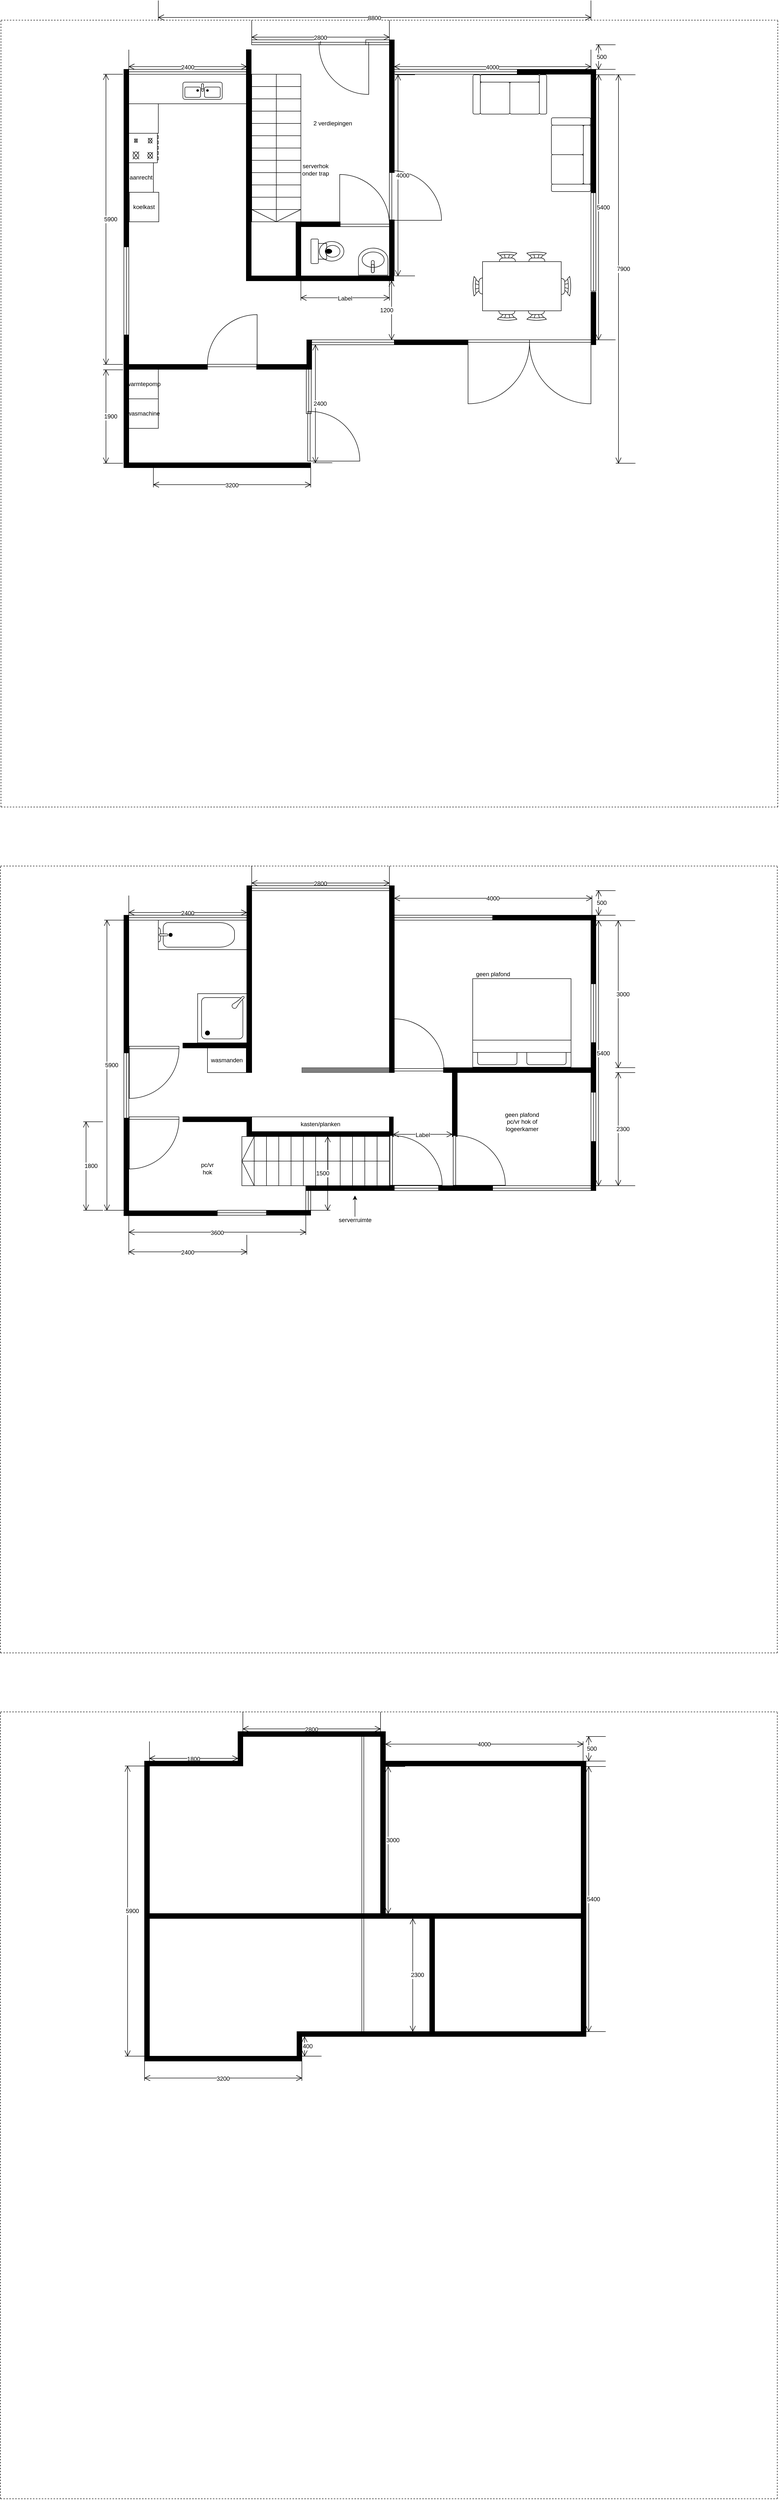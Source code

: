 <mxfile version="12.3.2" type="device" pages="1"><diagram name="Page-1" id="38b20595-45e3-9b7f-d5ca-b57f44c5b66d"><mxGraphModel dx="1422" dy="815" grid="1" gridSize="10" guides="1" tooltips="1" connect="0" arrows="0" fold="1" page="1" pageScale="1" pageWidth="1654" pageHeight="1169" background="#ffffff" math="0" shadow="0"><root><mxCell id="0"/><mxCell id="1" parent="0"/><mxCell id="1JDMGnojku8wExI22cnZ-4" value="" style="verticalLabelPosition=bottom;html=1;verticalAlign=top;align=center;shape=mxgraph.floorplan.wall;fillColor=#000000;direction=south;" parent="1" vertex="1"><mxGeometry x="290" y="140" width="10" height="360" as="geometry"/></mxCell><mxCell id="1JDMGnojku8wExI22cnZ-6" value="" style="verticalLabelPosition=bottom;html=1;verticalAlign=top;align=center;shape=mxgraph.floorplan.stairs;direction=south;fillColor=none;rotation=0;" parent="1" vertex="1"><mxGeometry x="550" y="150" width="100" height="300" as="geometry"/></mxCell><mxCell id="1JDMGnojku8wExI22cnZ-8" value="" style="rounded=0;whiteSpace=wrap;html=1;fillColor=none;" parent="1" vertex="1"><mxGeometry x="300" y="150" width="240" height="60" as="geometry"/></mxCell><mxCell id="1JDMGnojku8wExI22cnZ-10" value="koelkast" style="rounded=0;whiteSpace=wrap;html=1;fillColor=none;" parent="1" vertex="1"><mxGeometry x="301" y="390" width="60" height="60" as="geometry"/></mxCell><mxCell id="1JDMGnojku8wExI22cnZ-11" value="aanrecht" style="rounded=0;whiteSpace=wrap;html=1;fillColor=none;" parent="1" vertex="1"><mxGeometry x="300" y="330" width="50" height="60" as="geometry"/></mxCell><mxCell id="1JDMGnojku8wExI22cnZ-14" value="" style="verticalLabelPosition=bottom;html=1;verticalAlign=top;align=center;shape=mxgraph.floorplan.doorRight;aspect=fixed;fillColor=none;" parent="1" vertex="1"><mxGeometry x="687" y="85" width="101" height="107.29" as="geometry"/></mxCell><mxCell id="1JDMGnojku8wExI22cnZ-16" value="" style="verticalLabelPosition=bottom;html=1;verticalAlign=top;align=center;shape=mxgraph.floorplan.wall;fillColor=#000000;direction=south;" parent="1" vertex="1"><mxGeometry x="830" y="80" width="10" height="270" as="geometry"/></mxCell><UserObject label="2 verdiepingen" placeholders="1" name="Variable" id="1JDMGnojku8wExI22cnZ-18"><mxCell style="text;html=1;strokeColor=none;fillColor=none;align=center;verticalAlign=middle;whiteSpace=wrap;overflow=hidden;" parent="1" vertex="1"><mxGeometry x="670" y="240" width="90" height="20" as="geometry"/></mxCell></UserObject><mxCell id="1JDMGnojku8wExI22cnZ-28" value="" style="verticalLabelPosition=bottom;html=1;verticalAlign=top;align=center;shape=mxgraph.floorplan.wallCorner;fillColor=#000000;direction=south;" parent="1" vertex="1"><mxGeometry x="1090" y="140" width="160" height="250" as="geometry"/></mxCell><mxCell id="1JDMGnojku8wExI22cnZ-29" value="" style="verticalLabelPosition=bottom;html=1;verticalAlign=top;align=center;shape=mxgraph.floorplan.window;fillColor=none;" parent="1" vertex="1"><mxGeometry x="840" y="140" width="250" height="10" as="geometry"/></mxCell><mxCell id="1JDMGnojku8wExI22cnZ-30" value="" style="verticalLabelPosition=bottom;html=1;verticalAlign=top;align=center;shape=mxgraph.floorplan.window;fillColor=none;" parent="1" vertex="1"><mxGeometry x="550" y="80" width="140" height="10" as="geometry"/></mxCell><mxCell id="1JDMGnojku8wExI22cnZ-32" value="" style="verticalLabelPosition=bottom;html=1;verticalAlign=top;align=center;shape=mxgraph.floorplan.window;fillColor=none;" parent="1" vertex="1"><mxGeometry x="300" y="140" width="240" height="10" as="geometry"/></mxCell><mxCell id="1JDMGnojku8wExI22cnZ-33" value="" style="verticalLabelPosition=bottom;html=1;verticalAlign=top;align=center;shape=mxgraph.floorplan.doorLeft;aspect=fixed;fillColor=none;rotation=-90;" parent="1" vertex="1"><mxGeometry x="833" y="343" width="101" height="107.06" as="geometry"/></mxCell><mxCell id="1JDMGnojku8wExI22cnZ-49" value="" style="endArrow=none;dashed=1;html=1;" parent="1" edge="1"><mxGeometry width="50" height="50" relative="1" as="geometry"><mxPoint x="40" y="40" as="sourcePoint"/><mxPoint x="1620" y="40" as="targetPoint"/></mxGeometry></mxCell><mxCell id="1JDMGnojku8wExI22cnZ-50" value="" style="endArrow=none;dashed=1;html=1;" parent="1" edge="1"><mxGeometry width="50" height="50" relative="1" as="geometry"><mxPoint x="40" y="1640" as="sourcePoint"/><mxPoint x="1620" y="1640" as="targetPoint"/></mxGeometry></mxCell><mxCell id="1JDMGnojku8wExI22cnZ-51" value="" style="endArrow=none;dashed=1;html=1;" parent="1" edge="1"><mxGeometry width="50" height="50" relative="1" as="geometry"><mxPoint x="1620" y="1640" as="sourcePoint"/><mxPoint x="1620" y="40" as="targetPoint"/></mxGeometry></mxCell><mxCell id="1JDMGnojku8wExI22cnZ-53" value="" style="verticalLabelPosition=bottom;html=1;verticalAlign=top;align=center;shape=mxgraph.floorplan.sink_double;fillColor=none;" parent="1" vertex="1"><mxGeometry x="410" y="166" width="80" height="35" as="geometry"/></mxCell><mxCell id="1JDMGnojku8wExI22cnZ-55" value="" style="verticalLabelPosition=bottom;html=1;verticalAlign=top;align=center;shape=mxgraph.floorplan.toilet;fillColor=none;rotation=-90;" parent="1" vertex="1"><mxGeometry x="679" y="476.5" width="50" height="67" as="geometry"/></mxCell><mxCell id="1JDMGnojku8wExI22cnZ-56" value="" style="verticalLabelPosition=bottom;html=1;verticalAlign=top;align=center;shape=mxgraph.floorplan.wallCorner;fillColor=#000000;direction=north;" parent="1" vertex="1"><mxGeometry x="539" y="100" width="300" height="470" as="geometry"/></mxCell><mxCell id="1JDMGnojku8wExI22cnZ-57" value="" style="verticalLabelPosition=bottom;html=1;verticalAlign=top;align=center;shape=mxgraph.floorplan.wall;fillColor=#000000;direction=south;" parent="1" vertex="1"><mxGeometry x="830" y="446" width="10" height="114" as="geometry"/></mxCell><mxCell id="1JDMGnojku8wExI22cnZ-59" value="" style="verticalLabelPosition=bottom;html=1;verticalAlign=top;align=center;shape=mxgraph.floorplan.doorRight;aspect=fixed;fillColor=none;rotation=-180;" parent="1" vertex="1"><mxGeometry x="729" y="352.5" width="101" height="107.29" as="geometry"/></mxCell><mxCell id="1JDMGnojku8wExI22cnZ-61" value="" style="verticalLabelPosition=bottom;html=1;verticalAlign=top;align=center;shape=mxgraph.floorplan.sink_1;fillColor=none;rotation=180;" parent="1" vertex="1"><mxGeometry x="767" y="503.5" width="60" height="55" as="geometry"/></mxCell><mxCell id="1JDMGnojku8wExI22cnZ-64" value="" style="verticalLabelPosition=bottom;html=1;verticalAlign=top;align=center;shape=mxgraph.floorplan.doorDouble;aspect=fixed;fillColor=none;" parent="1" vertex="1"><mxGeometry x="990" y="690" width="250" height="133" as="geometry"/></mxCell><mxCell id="1JDMGnojku8wExI22cnZ-66" value="" style="verticalLabelPosition=bottom;html=1;verticalAlign=top;align=center;shape=mxgraph.floorplan.window;fillColor=none;" parent="1" vertex="1"><mxGeometry x="670" y="690" width="170" height="10" as="geometry"/></mxCell><mxCell id="1JDMGnojku8wExI22cnZ-67" value="" style="verticalLabelPosition=bottom;html=1;verticalAlign=top;align=center;shape=mxgraph.floorplan.window;fillColor=none;" parent="1" vertex="1"><mxGeometry x="782" y="80" width="48" height="10" as="geometry"/></mxCell><mxCell id="1JDMGnojku8wExI22cnZ-68" value="" style="verticalLabelPosition=bottom;html=1;verticalAlign=top;align=center;shape=mxgraph.floorplan.doorLeft;aspect=fixed;fillColor=none;rotation=-90;" parent="1" vertex="1"><mxGeometry x="667" y="832.5" width="101" height="107.29" as="geometry"/></mxCell><mxCell id="1JDMGnojku8wExI22cnZ-70" value="" style="verticalLabelPosition=bottom;html=1;verticalAlign=top;align=center;shape=mxgraph.floorplan.window;fillColor=none;rotation=90;" parent="1" vertex="1"><mxGeometry x="621" y="790" width="90" height="10" as="geometry"/></mxCell><mxCell id="1JDMGnojku8wExI22cnZ-74" value="" style="verticalLabelPosition=bottom;html=1;verticalAlign=top;align=center;shape=mxgraph.floorplan.wall;fillColor=#000000;" parent="1" vertex="1"><mxGeometry x="560" y="740" width="112" height="10" as="geometry"/></mxCell><mxCell id="1JDMGnojku8wExI22cnZ-77" value="" style="verticalLabelPosition=bottom;html=1;verticalAlign=top;align=center;shape=mxgraph.floorplan.doorLeft;aspect=fixed;fillColor=none;rotation=180;" parent="1" vertex="1"><mxGeometry x="460" y="637.5" width="101" height="107.29" as="geometry"/></mxCell><mxCell id="1JDMGnojku8wExI22cnZ-80" value="" style="verticalLabelPosition=bottom;html=1;verticalAlign=top;align=center;shape=mxgraph.floorplan.window;fillColor=none;rotation=-90;" parent="1" vertex="1"><mxGeometry x="203" y="588" width="184" height="10" as="geometry"/></mxCell><mxCell id="1JDMGnojku8wExI22cnZ-85" value="" style="verticalLabelPosition=bottom;html=1;verticalAlign=top;align=center;shape=mxgraph.floorplan.wall;fillColor=#000000;" parent="1" vertex="1"><mxGeometry x="300" y="740" width="160" height="10" as="geometry"/></mxCell><mxCell id="1JDMGnojku8wExI22cnZ-86" value="" style="endArrow=none;dashed=1;html=1;" parent="1" edge="1"><mxGeometry width="50" height="50" relative="1" as="geometry"><mxPoint x="40" y="1640" as="sourcePoint"/><mxPoint x="40" y="40" as="targetPoint"/></mxGeometry></mxCell><mxCell id="1JDMGnojku8wExI22cnZ-93" value="" style="verticalLabelPosition=bottom;html=1;verticalAlign=top;align=center;shape=mxgraph.floorplan.wallCorner;fillColor=#000000;direction=north;" parent="1" vertex="1"><mxGeometry x="290" y="680" width="380" height="270" as="geometry"/></mxCell><mxCell id="1JDMGnojku8wExI22cnZ-94" value="" style="verticalLabelPosition=bottom;html=1;verticalAlign=top;align=center;shape=mxgraph.floorplan.window;fillColor=none;rotation=90;" parent="1" vertex="1"><mxGeometry x="1145" y="486" width="200" height="10" as="geometry"/></mxCell><mxCell id="1JDMGnojku8wExI22cnZ-95" value="" style="verticalLabelPosition=bottom;html=1;verticalAlign=top;align=center;shape=mxgraph.floorplan.wall;fillColor=#000000;direction=south;" parent="1" vertex="1"><mxGeometry x="1240" y="593" width="10" height="107" as="geometry"/></mxCell><mxCell id="1JDMGnojku8wExI22cnZ-96" value="1200" style="shape=dimension;direction=north;whiteSpace=wrap;html=1;align=right;points=[];verticalAlign=middle;labelBackgroundColor=#ffffff;fillColor=none;" parent="1" vertex="1"><mxGeometry x="800" y="570" width="40" height="120" as="geometry"/></mxCell><mxCell id="1JDMGnojku8wExI22cnZ-99" value="" style="verticalLabelPosition=bottom;html=1;verticalAlign=top;align=center;shape=mxgraph.floorplan.wall;fillColor=#000000;" parent="1" vertex="1"><mxGeometry x="840" y="690" width="150" height="10" as="geometry"/></mxCell><mxCell id="1JDMGnojku8wExI22cnZ-100" value="" style="verticalLabelPosition=bottom;html=1;verticalAlign=top;align=center;shape=mxgraph.floorplan.wall;fillColor=#000000;direction=south;" parent="1" vertex="1"><mxGeometry x="662" y="690" width="10" height="50" as="geometry"/></mxCell><mxCell id="1JDMGnojku8wExI22cnZ-101" value="" style="endArrow=none;dashed=1;html=1;" parent="1" edge="1"><mxGeometry width="50" height="50" relative="1" as="geometry"><mxPoint x="39" y="1760" as="sourcePoint"/><mxPoint x="1619" y="1760" as="targetPoint"/></mxGeometry></mxCell><mxCell id="1JDMGnojku8wExI22cnZ-102" value="" style="endArrow=none;dashed=1;html=1;" parent="1" edge="1"><mxGeometry width="50" height="50" relative="1" as="geometry"><mxPoint x="39" y="3360" as="sourcePoint"/><mxPoint x="1619" y="3360" as="targetPoint"/></mxGeometry></mxCell><mxCell id="1JDMGnojku8wExI22cnZ-103" value="" style="endArrow=none;dashed=1;html=1;" parent="1" edge="1"><mxGeometry width="50" height="50" relative="1" as="geometry"><mxPoint x="1619" y="3360" as="sourcePoint"/><mxPoint x="1619" y="1760" as="targetPoint"/></mxGeometry></mxCell><mxCell id="1JDMGnojku8wExI22cnZ-104" value="" style="endArrow=none;dashed=1;html=1;" parent="1" edge="1"><mxGeometry width="50" height="50" relative="1" as="geometry"><mxPoint x="39" y="3360" as="sourcePoint"/><mxPoint x="39" y="1760" as="targetPoint"/></mxGeometry></mxCell><mxCell id="1JDMGnojku8wExI22cnZ-106" value="2400" style="shape=dimension;whiteSpace=wrap;html=1;align=center;points=[];verticalAlign=bottom;spacingBottom=-5;labelBackgroundColor=#ffffff;fillColor=none;" parent="1" vertex="1"><mxGeometry x="300" y="100" width="240" height="40" as="geometry"/></mxCell><mxCell id="1JDMGnojku8wExI22cnZ-107" value="2800" style="shape=dimension;whiteSpace=wrap;html=1;align=center;points=[];verticalAlign=bottom;spacingBottom=-5;labelBackgroundColor=#ffffff;fillColor=none;" parent="1" vertex="1"><mxGeometry x="550" y="40" width="280" height="40" as="geometry"/></mxCell><mxCell id="1JDMGnojku8wExI22cnZ-108" value="8800" style="shape=dimension;whiteSpace=wrap;html=1;align=center;points=[];verticalAlign=bottom;spacingBottom=-5;labelBackgroundColor=#ffffff;fillColor=none;" parent="1" vertex="1"><mxGeometry x="360" width="880" height="40" as="geometry"/></mxCell><mxCell id="1JDMGnojku8wExI22cnZ-109" value="7900" style="shape=dimension;direction=south;whiteSpace=wrap;html=1;align=left;points=[];verticalAlign=middle;labelBackgroundColor=#ffffff;fillColor=none;" parent="1" vertex="1"><mxGeometry x="1290.5" y="151" width="40" height="790" as="geometry"/></mxCell><mxCell id="1JDMGnojku8wExI22cnZ-111" value="5400" style="shape=dimension;direction=south;whiteSpace=wrap;html=1;align=left;points=[];verticalAlign=middle;labelBackgroundColor=#ffffff;fillColor=none;" parent="1" vertex="1"><mxGeometry x="1250" y="151" width="40" height="539" as="geometry"/></mxCell><mxCell id="1JDMGnojku8wExI22cnZ-112" value="2400&lt;br&gt;" style="shape=dimension;direction=south;whiteSpace=wrap;html=1;align=left;points=[];verticalAlign=middle;labelBackgroundColor=#ffffff;fillColor=none;" parent="1" vertex="1"><mxGeometry x="674" y="700" width="40" height="240" as="geometry"/></mxCell><mxCell id="1JDMGnojku8wExI22cnZ-113" value="500" style="shape=dimension;direction=south;whiteSpace=wrap;html=1;align=left;points=[];verticalAlign=middle;labelBackgroundColor=#ffffff;fillColor=none;" parent="1" vertex="1"><mxGeometry x="1250" y="90" width="40" height="50" as="geometry"/></mxCell><mxCell id="sP8TrKM2C8Txnygdj8B0-2" value="4000" style="shape=dimension;direction=west;whiteSpace=wrap;html=1;align=center;points=[];verticalAlign=top;spacingTop=-8;labelBackgroundColor=#ffffff;fillColor=none;" parent="1" vertex="1"><mxGeometry x="840" y="1820" width="402" height="40" as="geometry"/></mxCell><mxCell id="sP8TrKM2C8Txnygdj8B0-3" value="2400" style="shape=dimension;whiteSpace=wrap;html=1;align=center;points=[];verticalAlign=bottom;spacingBottom=-5;labelBackgroundColor=#ffffff;fillColor=none;" parent="1" vertex="1"><mxGeometry x="300" y="1820" width="240" height="40" as="geometry"/></mxCell><mxCell id="sP8TrKM2C8Txnygdj8B0-4" value="2800" style="shape=dimension;whiteSpace=wrap;html=1;align=center;points=[];verticalAlign=bottom;spacingBottom=-5;labelBackgroundColor=#ffffff;fillColor=none;" parent="1" vertex="1"><mxGeometry x="550" y="1760" width="280" height="40" as="geometry"/></mxCell><mxCell id="sP8TrKM2C8Txnygdj8B0-5" value="500" style="shape=dimension;direction=south;whiteSpace=wrap;html=1;align=left;points=[];verticalAlign=middle;labelBackgroundColor=#ffffff;fillColor=none;" parent="1" vertex="1"><mxGeometry x="1250" y="1810" width="40" height="50" as="geometry"/></mxCell><mxCell id="sP8TrKM2C8Txnygdj8B0-6" value="" style="verticalLabelPosition=bottom;html=1;verticalAlign=top;align=center;shape=mxgraph.floorplan.window;" parent="1" vertex="1"><mxGeometry x="550" y="1800" width="280" height="10" as="geometry"/></mxCell><mxCell id="sP8TrKM2C8Txnygdj8B0-15" value="5400" style="shape=dimension;direction=south;whiteSpace=wrap;html=1;align=left;points=[];verticalAlign=middle;labelBackgroundColor=#ffffff;fillColor=none;" parent="1" vertex="1"><mxGeometry x="1250" y="1871" width="40" height="539" as="geometry"/></mxCell><mxCell id="sP8TrKM2C8Txnygdj8B0-16" value="" style="verticalLabelPosition=bottom;html=1;verticalAlign=top;align=center;shape=mxgraph.floorplan.wallCorner;fillColor=#000000;direction=north;" parent="1" vertex="1"><mxGeometry x="290" y="2271" width="190" height="200" as="geometry"/></mxCell><mxCell id="sP8TrKM2C8Txnygdj8B0-17" value="" style="verticalLabelPosition=bottom;html=1;verticalAlign=top;align=center;shape=mxgraph.floorplan.wallCorner;fillColor=#000000;direction=south;" parent="1" vertex="1"><mxGeometry x="1040" y="1860" width="210" height="140" as="geometry"/></mxCell><mxCell id="sP8TrKM2C8Txnygdj8B0-18" value="3200" style="shape=dimension;whiteSpace=wrap;html=1;align=center;points=[];verticalAlign=bottom;spacingBottom=-5;labelBackgroundColor=#ffffff;" parent="1" vertex="1"><mxGeometry x="350" y="950" width="320" height="40" as="geometry"/></mxCell><mxCell id="sP8TrKM2C8Txnygdj8B0-19" value="3600" style="shape=dimension;whiteSpace=wrap;html=1;align=center;points=[];verticalAlign=bottom;spacingBottom=-5;labelBackgroundColor=#ffffff;" parent="1" vertex="1"><mxGeometry x="300" y="2470" width="360" height="40" as="geometry"/></mxCell><mxCell id="sP8TrKM2C8Txnygdj8B0-20" value="" style="verticalLabelPosition=bottom;html=1;verticalAlign=top;align=center;shape=mxgraph.floorplan.wall;fillColor=#000000;" parent="1" vertex="1"><mxGeometry x="660" y="2410" width="180" height="10" as="geometry"/></mxCell><mxCell id="sP8TrKM2C8Txnygdj8B0-22" value="" style="verticalLabelPosition=bottom;html=1;verticalAlign=top;align=center;shape=mxgraph.floorplan.wall;fillColor=#000000;direction=south;" parent="1" vertex="1"><mxGeometry x="830" y="1800" width="10" height="380" as="geometry"/></mxCell><mxCell id="sP8TrKM2C8Txnygdj8B0-23" value="" style="verticalLabelPosition=bottom;html=1;verticalAlign=top;align=center;shape=mxgraph.floorplan.wall;fillColor=#000000;direction=south;" parent="1" vertex="1"><mxGeometry x="540" y="1800" width="10" height="380" as="geometry"/></mxCell><mxCell id="sP8TrKM2C8Txnygdj8B0-25" value="" style="verticalLabelPosition=bottom;html=1;verticalAlign=top;align=center;shape=mxgraph.floorplan.window;" parent="1" vertex="1"><mxGeometry x="300" y="1860" width="240" height="10" as="geometry"/></mxCell><mxCell id="sP8TrKM2C8Txnygdj8B0-26" value="" style="verticalLabelPosition=bottom;html=1;verticalAlign=top;align=center;shape=mxgraph.floorplan.bathtub;" parent="1" vertex="1"><mxGeometry x="360" y="1870" width="180" height="60" as="geometry"/></mxCell><mxCell id="sP8TrKM2C8Txnygdj8B0-27" value="" style="verticalLabelPosition=bottom;html=1;verticalAlign=top;align=center;shape=mxgraph.floorplan.shower;rotation=0;direction=east;" parent="1" vertex="1"><mxGeometry x="440" y="2019.5" width="100" height="100" as="geometry"/></mxCell><mxCell id="sP8TrKM2C8Txnygdj8B0-28" value="" style="verticalLabelPosition=bottom;html=1;verticalAlign=top;align=center;shape=mxgraph.floorplan.doorLeft;aspect=fixed;" parent="1" vertex="1"><mxGeometry x="301" y="2126.5" width="101" height="107.29" as="geometry"/></mxCell><mxCell id="sP8TrKM2C8Txnygdj8B0-29" value="" style="verticalLabelPosition=bottom;html=1;verticalAlign=top;align=center;shape=mxgraph.floorplan.wall;fillColor=#000000;" parent="1" vertex="1"><mxGeometry x="410" y="2120" width="130" height="10" as="geometry"/></mxCell><mxCell id="sP8TrKM2C8Txnygdj8B0-30" value="" style="verticalLabelPosition=bottom;html=1;verticalAlign=top;align=center;shape=mxgraph.floorplan.chair;shadow=0;" parent="1" vertex="1"><mxGeometry x="1049.5" y="511" width="40" height="52" as="geometry"/></mxCell><mxCell id="sP8TrKM2C8Txnygdj8B0-31" value="" style="verticalLabelPosition=bottom;html=1;verticalAlign=top;align=center;shape=mxgraph.floorplan.chair;shadow=0;direction=west;" parent="1" vertex="1"><mxGeometry x="1049.5" y="599" width="40" height="52" as="geometry"/></mxCell><mxCell id="sP8TrKM2C8Txnygdj8B0-32" value="" style="verticalLabelPosition=bottom;html=1;verticalAlign=top;align=center;shape=mxgraph.floorplan.chair;shadow=0;direction=north;" parent="1" vertex="1"><mxGeometry x="999.5" y="561" width="52" height="40" as="geometry"/></mxCell><mxCell id="sP8TrKM2C8Txnygdj8B0-33" value="" style="verticalLabelPosition=bottom;html=1;verticalAlign=top;align=center;shape=mxgraph.floorplan.chair;shadow=0;direction=south;" parent="1" vertex="1"><mxGeometry x="1147.5" y="561" width="52" height="40" as="geometry"/></mxCell><mxCell id="sP8TrKM2C8Txnygdj8B0-34" value="" style="verticalLabelPosition=bottom;html=1;verticalAlign=top;align=center;shape=mxgraph.floorplan.chair;shadow=0;" parent="1" vertex="1"><mxGeometry x="1109.5" y="511" width="40" height="52" as="geometry"/></mxCell><mxCell id="sP8TrKM2C8Txnygdj8B0-35" value="" style="verticalLabelPosition=bottom;html=1;verticalAlign=top;align=center;shape=mxgraph.floorplan.chair;shadow=0;direction=west;" parent="1" vertex="1"><mxGeometry x="1109.5" y="599" width="40" height="52" as="geometry"/></mxCell><mxCell id="sP8TrKM2C8Txnygdj8B0-36" value="" style="shape=rect;shadow=0;" parent="1" vertex="1"><mxGeometry x="1019.5" y="531" width="160" height="100" as="geometry"/></mxCell><mxCell id="sP8TrKM2C8Txnygdj8B0-40" value="" style="verticalLabelPosition=bottom;html=1;verticalAlign=top;align=center;shape=mxgraph.floorplan.doorRight;aspect=fixed;rotation=-180;" parent="1" vertex="1"><mxGeometry x="840" y="2069.5" width="101" height="107.29" as="geometry"/></mxCell><mxCell id="sP8TrKM2C8Txnygdj8B0-41" value="" style="verticalLabelPosition=bottom;html=1;verticalAlign=top;align=center;shape=mxgraph.floorplan.wall;fillColor=#000000;" parent="1" vertex="1"><mxGeometry x="940" y="2170" width="300" height="10" as="geometry"/></mxCell><mxCell id="sP8TrKM2C8Txnygdj8B0-42" value="" style="verticalLabelPosition=bottom;html=1;verticalAlign=top;align=center;shape=mxgraph.floorplan.stairs;rotation=180;" parent="1" vertex="1"><mxGeometry x="530" y="2310" width="300" height="100" as="geometry"/></mxCell><mxCell id="sP8TrKM2C8Txnygdj8B0-43" value="" style="verticalLabelPosition=bottom;html=1;verticalAlign=top;align=center;shape=mxgraph.floorplan.wall;fillColor=#000000;direction=south;" parent="1" vertex="1"><mxGeometry x="958" y="2180" width="10" height="130" as="geometry"/></mxCell><mxCell id="sP8TrKM2C8Txnygdj8B0-44" value="" style="verticalLabelPosition=bottom;html=1;verticalAlign=top;align=center;shape=mxgraph.floorplan.doorLeft;aspect=fixed;rotation=-90;" parent="1" vertex="1"><mxGeometry x="963" y="2305" width="101" height="107.29" as="geometry"/></mxCell><mxCell id="sP8TrKM2C8Txnygdj8B0-45" value="1500" style="shape=dimension;direction=north;whiteSpace=wrap;html=1;align=right;points=[];verticalAlign=middle;labelBackgroundColor=#ffffff;fillColor=none;" parent="1" vertex="1"><mxGeometry x="670" y="2310" width="40" height="150" as="geometry"/></mxCell><mxCell id="sP8TrKM2C8Txnygdj8B0-47" value="" style="verticalLabelPosition=bottom;html=1;verticalAlign=top;align=center;shape=mxgraph.floorplan.wall;fillColor=#000000;" parent="1" vertex="1"><mxGeometry x="540" y="2300" width="298" height="10" as="geometry"/></mxCell><mxCell id="sP8TrKM2C8Txnygdj8B0-48" value="" style="verticalLabelPosition=bottom;html=1;verticalAlign=top;align=center;shape=mxgraph.floorplan.wall;fillColor=#000000;opacity=50;" parent="1" vertex="1"><mxGeometry x="652" y="2170" width="178" height="10" as="geometry"/></mxCell><mxCell id="sP8TrKM2C8Txnygdj8B0-49" value="" style="verticalLabelPosition=bottom;html=1;verticalAlign=top;align=center;shape=mxgraph.floorplan.wall;fillColor=#000000;direction=south;" parent="1" vertex="1"><mxGeometry x="828" y="2270" width="10" height="30" as="geometry"/></mxCell><mxCell id="sP8TrKM2C8Txnygdj8B0-53" value="" style="verticalLabelPosition=bottom;html=1;verticalAlign=top;align=center;shape=mxgraph.floorplan.wall;fillColor=#000000;direction=south;" parent="1" vertex="1"><mxGeometry x="540" y="2270" width="10" height="30" as="geometry"/></mxCell><mxCell id="sP8TrKM2C8Txnygdj8B0-54" value="" style="verticalLabelPosition=bottom;html=1;verticalAlign=top;align=center;shape=mxgraph.floorplan.doorLeft;aspect=fixed;rotation=0;" parent="1" vertex="1"><mxGeometry x="301" y="2270" width="101" height="107.29" as="geometry"/></mxCell><mxCell id="sP8TrKM2C8Txnygdj8B0-55" value="" style="verticalLabelPosition=bottom;html=1;verticalAlign=top;align=center;shape=mxgraph.floorplan.wall;fillColor=#000000;" parent="1" vertex="1"><mxGeometry x="410" y="2270" width="130" height="10" as="geometry"/></mxCell><mxCell id="sP8TrKM2C8Txnygdj8B0-57" value="" style="verticalLabelPosition=bottom;html=1;verticalAlign=top;align=center;shape=mxgraph.floorplan.window;rotation=90;" parent="1" vertex="1"><mxGeometry x="227.5" y="2200" width="135" height="10" as="geometry"/></mxCell><mxCell id="sP8TrKM2C8Txnygdj8B0-59" value="" style="verticalLabelPosition=bottom;html=1;verticalAlign=top;align=center;shape=mxgraph.floorplan.wall;fillColor=#000000;direction=south;" parent="1" vertex="1"><mxGeometry x="290" y="1860" width="10" height="280" as="geometry"/></mxCell><mxCell id="sP8TrKM2C8Txnygdj8B0-60" value="" style="verticalLabelPosition=bottom;html=1;verticalAlign=top;align=center;shape=mxgraph.floorplan.couch;rotation=90;" parent="1" vertex="1"><mxGeometry x="1124.5" y="273.5" width="150" height="80" as="geometry"/></mxCell><mxCell id="sP8TrKM2C8Txnygdj8B0-61" value="" style="verticalLabelPosition=bottom;html=1;verticalAlign=top;align=center;shape=mxgraph.floorplan.couch;" parent="1" vertex="1"><mxGeometry x="1000" y="151" width="150" height="80" as="geometry"/></mxCell><mxCell id="sP8TrKM2C8Txnygdj8B0-62" value="" style="verticalLabelPosition=bottom;html=1;verticalAlign=top;align=center;shape=mxgraph.floorplan.window;" parent="1" vertex="1"><mxGeometry x="1040" y="2410" width="200" height="10" as="geometry"/></mxCell><mxCell id="sP8TrKM2C8Txnygdj8B0-63" value="" style="verticalLabelPosition=bottom;html=1;verticalAlign=top;align=center;shape=mxgraph.floorplan.window;" parent="1" vertex="1"><mxGeometry x="840" y="1860" width="200" height="10" as="geometry"/></mxCell><mxCell id="sP8TrKM2C8Txnygdj8B0-64" value="" style="verticalLabelPosition=bottom;html=1;verticalAlign=top;align=center;shape=mxgraph.floorplan.window;rotation=90;" parent="1" vertex="1"><mxGeometry x="1185" y="2054.5" width="120" height="10" as="geometry"/></mxCell><mxCell id="sP8TrKM2C8Txnygdj8B0-67" value="" style="verticalLabelPosition=bottom;html=1;verticalAlign=top;align=center;shape=mxgraph.floorplan.wall;fillColor=#000000;direction=south;" parent="1" vertex="1"><mxGeometry x="1240" y="2119" width="10" height="100" as="geometry"/></mxCell><mxCell id="sP8TrKM2C8Txnygdj8B0-68" value="" style="verticalLabelPosition=bottom;html=1;verticalAlign=top;align=center;shape=mxgraph.floorplan.window;rotation=90;" parent="1" vertex="1"><mxGeometry x="1195" y="2265" width="100" height="10" as="geometry"/></mxCell><mxCell id="sP8TrKM2C8Txnygdj8B0-69" value="" style="verticalLabelPosition=bottom;html=1;verticalAlign=top;align=center;shape=mxgraph.floorplan.wall;fillColor=#000000;direction=south;" parent="1" vertex="1"><mxGeometry x="1240" y="2320" width="10" height="100" as="geometry"/></mxCell><mxCell id="sP8TrKM2C8Txnygdj8B0-70" value="" style="verticalLabelPosition=bottom;html=1;verticalAlign=top;align=center;shape=mxgraph.floorplan.window;" parent="1" vertex="1"><mxGeometry x="480" y="2460" width="100" height="10" as="geometry"/></mxCell><mxCell id="sP8TrKM2C8Txnygdj8B0-71" value="" style="verticalLabelPosition=bottom;html=1;verticalAlign=top;align=center;shape=mxgraph.floorplan.wall;fillColor=#000000;" parent="1" vertex="1"><mxGeometry x="580" y="2460" width="90" height="10" as="geometry"/></mxCell><mxCell id="sP8TrKM2C8Txnygdj8B0-72" value="4000" style="shape=dimension;direction=south;whiteSpace=wrap;html=1;align=left;points=[];verticalAlign=middle;labelBackgroundColor=#ffffff;" parent="1" vertex="1"><mxGeometry x="842" y="151" width="40" height="409" as="geometry"/></mxCell><mxCell id="sP8TrKM2C8Txnygdj8B0-74" value="geen plafond&lt;br&gt;pc/vr hok of logeerkamer" style="text;html=1;strokeColor=none;fillColor=none;align=center;verticalAlign=middle;whiteSpace=wrap;rounded=0;" parent="1" vertex="1"><mxGeometry x="1060" y="2270" width="80" height="20" as="geometry"/></mxCell><mxCell id="sP8TrKM2C8Txnygdj8B0-75" value="" style="verticalLabelPosition=bottom;html=1;verticalAlign=top;align=center;shape=mxgraph.floorplan.window;" parent="1" vertex="1"><mxGeometry x="840" y="2410" width="90" height="10" as="geometry"/></mxCell><mxCell id="sP8TrKM2C8Txnygdj8B0-76" value="" style="verticalLabelPosition=bottom;html=1;verticalAlign=top;align=center;shape=mxgraph.floorplan.wall;fillColor=#000000;" parent="1" vertex="1"><mxGeometry x="930" y="2410" width="109" height="10" as="geometry"/></mxCell><mxCell id="IbmZmfyxVNW0542c8ekG-2" value="1800" style="shape=dimension;direction=south;whiteSpace=wrap;html=1;align=left;points=[];verticalAlign=middle;labelBackgroundColor=#ffffff" parent="1" vertex="1"><mxGeometry x="207.5" y="2280" width="40" height="180" as="geometry"/></mxCell><mxCell id="IbmZmfyxVNW0542c8ekG-3" value="5900" style="shape=dimension;direction=south;whiteSpace=wrap;html=1;align=left;points=[];verticalAlign=middle;labelBackgroundColor=#ffffff" parent="1" vertex="1"><mxGeometry x="250" y="1870" width="40" height="590" as="geometry"/></mxCell><mxCell id="IbmZmfyxVNW0542c8ekG-5" value="3000" style="shape=dimension;direction=south;whiteSpace=wrap;html=1;align=left;points=[];verticalAlign=middle;labelBackgroundColor=#ffffff" parent="1" vertex="1"><mxGeometry x="1290" y="1871" width="40" height="299" as="geometry"/></mxCell><mxCell id="IbmZmfyxVNW0542c8ekG-7" value="2300" style="shape=dimension;direction=south;whiteSpace=wrap;html=1;align=left;points=[];verticalAlign=middle;labelBackgroundColor=#ffffff" parent="1" vertex="1"><mxGeometry x="1290" y="2180" width="40" height="230" as="geometry"/></mxCell><mxCell id="xeFQ0IzpVUKrTytv1c_--1" value="" style="endArrow=none;dashed=1;html=1;" parent="1" edge="1"><mxGeometry width="50" height="50" relative="1" as="geometry"><mxPoint x="39" y="3480" as="sourcePoint"/><mxPoint x="1619" y="3480" as="targetPoint"/></mxGeometry></mxCell><mxCell id="xeFQ0IzpVUKrTytv1c_--2" value="" style="endArrow=none;dashed=1;html=1;" parent="1" edge="1"><mxGeometry width="50" height="50" relative="1" as="geometry"><mxPoint x="39" y="5080" as="sourcePoint"/><mxPoint x="1619" y="5080" as="targetPoint"/></mxGeometry></mxCell><mxCell id="xeFQ0IzpVUKrTytv1c_--3" value="" style="endArrow=none;dashed=1;html=1;" parent="1" edge="1"><mxGeometry width="50" height="50" relative="1" as="geometry"><mxPoint x="1619" y="5080" as="sourcePoint"/><mxPoint x="1619" y="3480" as="targetPoint"/></mxGeometry></mxCell><mxCell id="xeFQ0IzpVUKrTytv1c_--4" value="" style="endArrow=none;dashed=1;html=1;" parent="1" edge="1"><mxGeometry width="50" height="50" relative="1" as="geometry"><mxPoint x="39" y="5080" as="sourcePoint"/><mxPoint x="39" y="3480" as="targetPoint"/></mxGeometry></mxCell><mxCell id="xeFQ0IzpVUKrTytv1c_--26" value="4000" style="shape=dimension;direction=west;whiteSpace=wrap;html=1;align=center;points=[];verticalAlign=top;spacingTop=-8;labelBackgroundColor=#ffffff;fillColor=none;" parent="1" vertex="1"><mxGeometry x="822" y="3540" width="402" height="40" as="geometry"/></mxCell><mxCell id="xeFQ0IzpVUKrTytv1c_--27" value="1800&lt;br&gt;" style="shape=dimension;whiteSpace=wrap;html=1;align=center;points=[];verticalAlign=bottom;spacingBottom=-5;labelBackgroundColor=#ffffff;fillColor=none;" parent="1" vertex="1"><mxGeometry x="342" y="3540" width="180" height="40" as="geometry"/></mxCell><mxCell id="xeFQ0IzpVUKrTytv1c_--28" value="2800" style="shape=dimension;whiteSpace=wrap;html=1;align=center;points=[];verticalAlign=bottom;spacingBottom=-5;labelBackgroundColor=#ffffff;fillColor=none;" parent="1" vertex="1"><mxGeometry x="532" y="3480" width="280" height="40" as="geometry"/></mxCell><mxCell id="xeFQ0IzpVUKrTytv1c_--29" value="500" style="shape=dimension;direction=south;whiteSpace=wrap;html=1;align=left;points=[];verticalAlign=middle;labelBackgroundColor=#ffffff;fillColor=none;" parent="1" vertex="1"><mxGeometry x="1230" y="3530" width="40" height="50" as="geometry"/></mxCell><mxCell id="xeFQ0IzpVUKrTytv1c_--31" value="5400" style="shape=dimension;direction=south;whiteSpace=wrap;html=1;align=left;points=[];verticalAlign=middle;labelBackgroundColor=#ffffff;fillColor=none;" parent="1" vertex="1"><mxGeometry x="1230" y="3591" width="40" height="539" as="geometry"/></mxCell><mxCell id="xeFQ0IzpVUKrTytv1c_--32" value="" style="verticalLabelPosition=bottom;html=1;verticalAlign=top;align=center;shape=mxgraph.floorplan.wallCorner;fillColor=#000000;direction=north;" parent="1" vertex="1"><mxGeometry x="332" y="3580" width="320" height="610" as="geometry"/></mxCell><mxCell id="xeFQ0IzpVUKrTytv1c_--33" value="" style="verticalLabelPosition=bottom;html=1;verticalAlign=top;align=center;shape=mxgraph.floorplan.wallCorner;fillColor=#000000;direction=south;" parent="1" vertex="1"><mxGeometry x="820" y="3580" width="410" height="560" as="geometry"/></mxCell><mxCell id="xeFQ0IzpVUKrTytv1c_--34" value="3200" style="shape=dimension;whiteSpace=wrap;html=1;align=center;points=[];verticalAlign=bottom;spacingBottom=-5;labelBackgroundColor=#ffffff;" parent="1" vertex="1"><mxGeometry x="332" y="4190" width="320" height="40" as="geometry"/></mxCell><mxCell id="xeFQ0IzpVUKrTytv1c_--35" value="" style="verticalLabelPosition=bottom;html=1;verticalAlign=top;align=center;shape=mxgraph.floorplan.wall;fillColor=#000000;" parent="1" vertex="1"><mxGeometry x="642" y="4130" width="580" height="10" as="geometry"/></mxCell><mxCell id="xeFQ0IzpVUKrTytv1c_--36" value="" style="verticalLabelPosition=bottom;html=1;verticalAlign=top;align=center;shape=mxgraph.floorplan.wall;fillColor=#000000;direction=south;" parent="1" vertex="1"><mxGeometry x="642" y="4140" width="10" height="40" as="geometry"/></mxCell><mxCell id="xeFQ0IzpVUKrTytv1c_--37" value="" style="verticalLabelPosition=bottom;html=1;verticalAlign=top;align=center;shape=mxgraph.floorplan.wall;fillColor=#000000;direction=south;" parent="1" vertex="1"><mxGeometry x="812" y="3520" width="10" height="380" as="geometry"/></mxCell><mxCell id="xeFQ0IzpVUKrTytv1c_--38" value="" style="verticalLabelPosition=bottom;html=1;verticalAlign=top;align=center;shape=mxgraph.floorplan.wall;fillColor=#000000;direction=south;" parent="1" vertex="1"><mxGeometry x="522" y="3520" width="10" height="70" as="geometry"/></mxCell><mxCell id="xeFQ0IzpVUKrTytv1c_--40" value="" style="verticalLabelPosition=bottom;html=1;verticalAlign=top;align=center;shape=mxgraph.floorplan.wall;fillColor=#000000;" parent="1" vertex="1"><mxGeometry x="340" y="3890" width="880" height="10" as="geometry"/></mxCell><mxCell id="xeFQ0IzpVUKrTytv1c_--41" value="" style="verticalLabelPosition=bottom;html=1;verticalAlign=top;align=center;shape=mxgraph.floorplan.wall;fillColor=#000000;direction=south;" parent="1" vertex="1"><mxGeometry x="912" y="3900" width="10" height="230" as="geometry"/></mxCell><mxCell id="xeFQ0IzpVUKrTytv1c_--59" value="5900" style="shape=dimension;direction=south;whiteSpace=wrap;html=1;align=left;points=[];verticalAlign=middle;labelBackgroundColor=#ffffff" parent="1" vertex="1"><mxGeometry x="292" y="3590" width="40" height="590" as="geometry"/></mxCell><mxCell id="xeFQ0IzpVUKrTytv1c_--60" value="" style="verticalLabelPosition=bottom;html=1;verticalAlign=top;align=center;shape=mxgraph.floorplan.wall;fillColor=#000000;" parent="1" vertex="1"><mxGeometry x="342" y="3580" width="180" height="10" as="geometry"/></mxCell><mxCell id="xeFQ0IzpVUKrTytv1c_--61" value="" style="verticalLabelPosition=bottom;html=1;verticalAlign=top;align=center;shape=mxgraph.floorplan.wall;fillColor=#000000;" parent="1" vertex="1"><mxGeometry x="532" y="3520" width="280" height="10" as="geometry"/></mxCell><mxCell id="hM4PGoBQlx-VZWZ7HCmP-1" value="" style="verticalLabelPosition=bottom;html=1;verticalAlign=top;align=center;shape=mxgraph.floorplan.window;rotation=90;" parent="1" vertex="1"><mxGeometry x="645" y="2435" width="40" height="10" as="geometry"/></mxCell><mxCell id="hM4PGoBQlx-VZWZ7HCmP-2" value="" style="verticalLabelPosition=bottom;html=1;verticalAlign=top;align=center;shape=mxgraph.floorplan.bed_double;rotation=180;" parent="1" vertex="1"><mxGeometry x="999.5" y="1989" width="200" height="180" as="geometry"/></mxCell><mxCell id="sP8TrKM2C8Txnygdj8B0-73" value="geen plafond" style="text;html=1;strokeColor=none;fillColor=none;align=center;verticalAlign=middle;whiteSpace=wrap;rounded=0;" parent="1" vertex="1"><mxGeometry x="1001" y="1970" width="80" height="20" as="geometry"/></mxCell><mxCell id="hM4PGoBQlx-VZWZ7HCmP-3" value="2400" style="shape=dimension;whiteSpace=wrap;html=1;align=center;points=[];verticalAlign=bottom;spacingBottom=-5;labelBackgroundColor=#ffffff" parent="1" vertex="1"><mxGeometry x="300" y="2510" width="240" height="40" as="geometry"/></mxCell><mxCell id="hM4PGoBQlx-VZWZ7HCmP-4" value="1900" style="shape=dimension;direction=south;whiteSpace=wrap;html=1;align=left;points=[];verticalAlign=middle;labelBackgroundColor=#ffffff" parent="1" vertex="1"><mxGeometry x="248" y="751" width="40" height="190" as="geometry"/></mxCell><mxCell id="hM4PGoBQlx-VZWZ7HCmP-5" value="5900" style="shape=dimension;direction=south;whiteSpace=wrap;html=1;align=left;points=[];verticalAlign=middle;labelBackgroundColor=#ffffff" parent="1" vertex="1"><mxGeometry x="248" y="150" width="40" height="590" as="geometry"/></mxCell><mxCell id="hM4PGoBQlx-VZWZ7HCmP-7" value="4000" style="shape=dimension;whiteSpace=wrap;html=1;align=center;points=[];verticalAlign=bottom;spacingBottom=-5;labelBackgroundColor=#ffffff" parent="1" vertex="1"><mxGeometry x="840" y="100" width="400" height="40" as="geometry"/></mxCell><mxCell id="hM4PGoBQlx-VZWZ7HCmP-8" value="warmtepomp" style="rounded=0;whiteSpace=wrap;html=1;" parent="1" vertex="1"><mxGeometry x="300" y="750" width="60" height="60" as="geometry"/></mxCell><mxCell id="hM4PGoBQlx-VZWZ7HCmP-9" value="kasten/planken" style="rounded=0;whiteSpace=wrap;html=1;" parent="1" vertex="1"><mxGeometry x="550" y="2270" width="280" height="30" as="geometry"/></mxCell><mxCell id="hM4PGoBQlx-VZWZ7HCmP-10" value="pc/vr hok" style="text;html=1;strokeColor=none;fillColor=none;align=center;verticalAlign=middle;whiteSpace=wrap;rounded=0;" parent="1" vertex="1"><mxGeometry x="440" y="2365" width="40" height="20" as="geometry"/></mxCell><mxCell id="hM4PGoBQlx-VZWZ7HCmP-16" value="" style="shape=link;html=1;" parent="1" edge="1"><mxGeometry width="50" height="50" relative="1" as="geometry"><mxPoint x="776" y="4130" as="sourcePoint"/><mxPoint x="776" y="3530" as="targetPoint"/></mxGeometry></mxCell><mxCell id="hM4PGoBQlx-VZWZ7HCmP-18" value="wasmanden" style="rounded=0;whiteSpace=wrap;html=1;" parent="1" vertex="1"><mxGeometry x="460" y="2130" width="79" height="50" as="geometry"/></mxCell><mxCell id="hM4PGoBQlx-VZWZ7HCmP-19" value="2300" style="shape=dimension;direction=south;whiteSpace=wrap;html=1;align=left;points=[];verticalAlign=middle;labelBackgroundColor=#ffffff" parent="1" vertex="1"><mxGeometry x="872" y="3900" width="40" height="230" as="geometry"/></mxCell><mxCell id="hM4PGoBQlx-VZWZ7HCmP-20" value="400" style="shape=dimension;direction=south;whiteSpace=wrap;html=1;align=left;points=[];verticalAlign=middle;labelBackgroundColor=#ffffff" parent="1" vertex="1"><mxGeometry x="652" y="4140" width="40" height="40" as="geometry"/></mxCell><mxCell id="hM4PGoBQlx-VZWZ7HCmP-21" value="serverhok onder trap" style="text;html=1;strokeColor=none;fillColor=none;align=center;verticalAlign=middle;whiteSpace=wrap;rounded=0;" parent="1" vertex="1"><mxGeometry x="650" y="334" width="60" height="20" as="geometry"/></mxCell><mxCell id="hM4PGoBQlx-VZWZ7HCmP-22" value="wasmachine" style="rounded=0;whiteSpace=wrap;html=1;" parent="1" vertex="1"><mxGeometry x="300" y="810" width="60" height="60" as="geometry"/></mxCell><mxCell id="hM4PGoBQlx-VZWZ7HCmP-23" value="3000" style="shape=dimension;direction=south;whiteSpace=wrap;html=1;align=left;points=[];verticalAlign=middle;labelBackgroundColor=#ffffff" parent="1" vertex="1"><mxGeometry x="822" y="3591" width="40" height="299" as="geometry"/></mxCell><mxCell id="hM4PGoBQlx-VZWZ7HCmP-24" value="" style="verticalLabelPosition=bottom;html=1;verticalAlign=top;align=center;shape=mxgraph.floorplan.doorLeft;aspect=fixed;rotation=-90;" parent="1" vertex="1"><mxGeometry x="834.5" y="2305" width="101" height="107.29" as="geometry"/></mxCell><mxCell id="R7zZlX7x2dT4ssKR2r70-1" value="" style="verticalLabelPosition=bottom;html=1;verticalAlign=top;align=center;shape=mxgraph.floorplan.range_1;rotation=-90;" vertex="1" parent="1"><mxGeometry x="300" y="270" width="60" height="60" as="geometry"/></mxCell><mxCell id="R7zZlX7x2dT4ssKR2r70-6" value="" style="rounded=0;whiteSpace=wrap;html=1;" vertex="1" parent="1"><mxGeometry x="300" y="210" width="60" height="60" as="geometry"/></mxCell><mxCell id="R7zZlX7x2dT4ssKR2r70-7" value="Label" style="shape=dimension;whiteSpace=wrap;html=1;align=center;points=[];verticalAlign=bottom;spacingBottom=-5;labelBackgroundColor=#ffffff" vertex="1" parent="1"><mxGeometry x="838" y="2271" width="120" height="40" as="geometry"/></mxCell><mxCell id="R7zZlX7x2dT4ssKR2r70-10" value="" style="verticalLabelPosition=bottom;html=1;verticalAlign=top;align=center;shape=mxgraph.floorplan.wall;fillColor=#000000;direction=south;" vertex="1" parent="1"><mxGeometry x="640" y="460" width="10" height="100" as="geometry"/></mxCell><mxCell id="R7zZlX7x2dT4ssKR2r70-11" value="" style="verticalLabelPosition=bottom;html=1;verticalAlign=top;align=center;shape=mxgraph.floorplan.wall;fillColor=#000000;" vertex="1" parent="1"><mxGeometry x="640" y="450" width="90" height="10" as="geometry"/></mxCell><mxCell id="R7zZlX7x2dT4ssKR2r70-12" value="" style="endArrow=classic;html=1;spacingBottom=0;spacingTop=0;" edge="1" parent="1"><mxGeometry width="50" height="50" relative="1" as="geometry"><mxPoint x="760" y="2480" as="sourcePoint"/><mxPoint x="760" y="2430" as="targetPoint"/></mxGeometry></mxCell><mxCell id="R7zZlX7x2dT4ssKR2r70-13" value="serverruimte" style="text;html=1;align=center;verticalAlign=middle;resizable=0;points=[];;labelBackgroundColor=#ffffff;" vertex="1" connectable="0" parent="R7zZlX7x2dT4ssKR2r70-12"><mxGeometry x="-0.127" relative="1" as="geometry"><mxPoint y="22" as="offset"/></mxGeometry></mxCell><mxCell id="R7zZlX7x2dT4ssKR2r70-14" value="Label" style="shape=dimension;whiteSpace=wrap;html=1;align=center;points=[];verticalAlign=bottom;spacingBottom=-5;labelBackgroundColor=#ffffff" vertex="1" parent="1"><mxGeometry x="650" y="570" width="180" height="40" as="geometry"/></mxCell></root></mxGraphModel></diagram></mxfile>